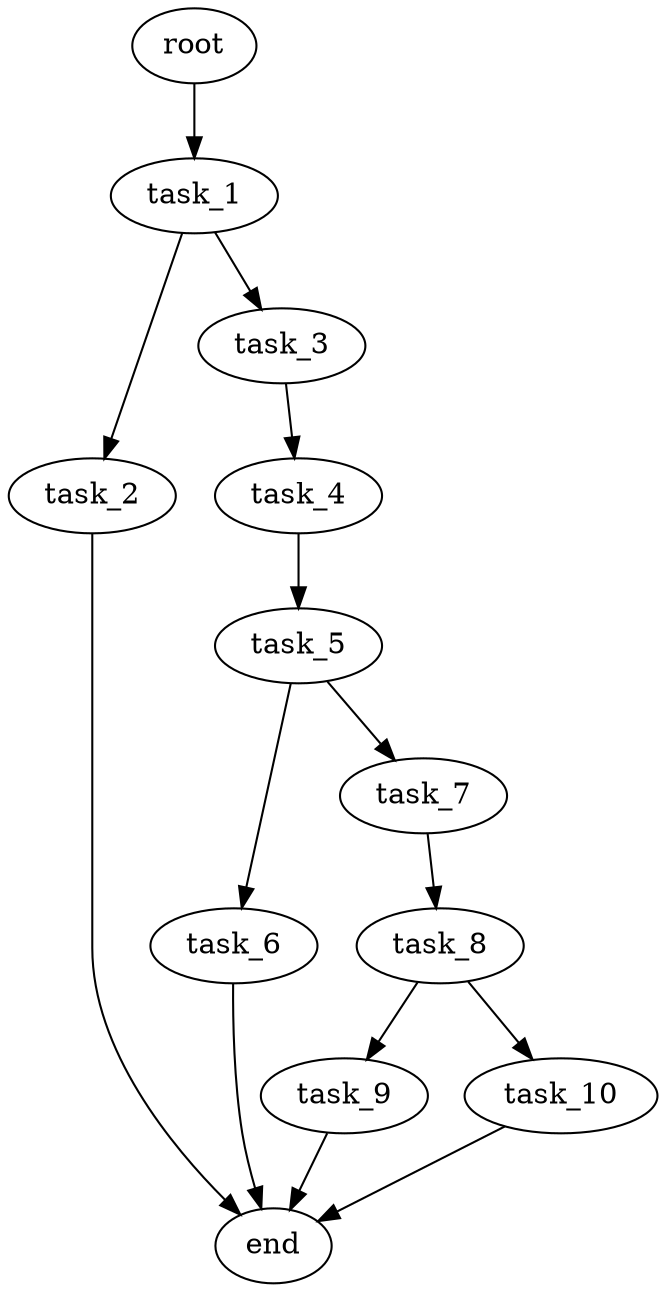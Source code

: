 digraph G {
  root [size="0.000000e+00"];
  task_1 [size="3.075834e+10"];
  task_2 [size="5.801937e+09"];
  task_3 [size="8.780218e+10"];
  task_4 [size="9.469548e+10"];
  task_5 [size="8.574489e+09"];
  task_6 [size="4.860419e+10"];
  task_7 [size="6.930560e+09"];
  task_8 [size="7.606261e+10"];
  task_9 [size="7.658578e+10"];
  task_10 [size="1.284786e+10"];
  end [size="0.000000e+00"];

  root -> task_1 [size="1.000000e-12"];
  task_1 -> task_2 [size="5.801937e+07"];
  task_1 -> task_3 [size="8.780218e+08"];
  task_2 -> end [size="1.000000e-12"];
  task_3 -> task_4 [size="9.469548e+08"];
  task_4 -> task_5 [size="8.574489e+07"];
  task_5 -> task_6 [size="4.860419e+08"];
  task_5 -> task_7 [size="6.930560e+07"];
  task_6 -> end [size="1.000000e-12"];
  task_7 -> task_8 [size="7.606261e+08"];
  task_8 -> task_9 [size="7.658578e+08"];
  task_8 -> task_10 [size="1.284786e+08"];
  task_9 -> end [size="1.000000e-12"];
  task_10 -> end [size="1.000000e-12"];
}
